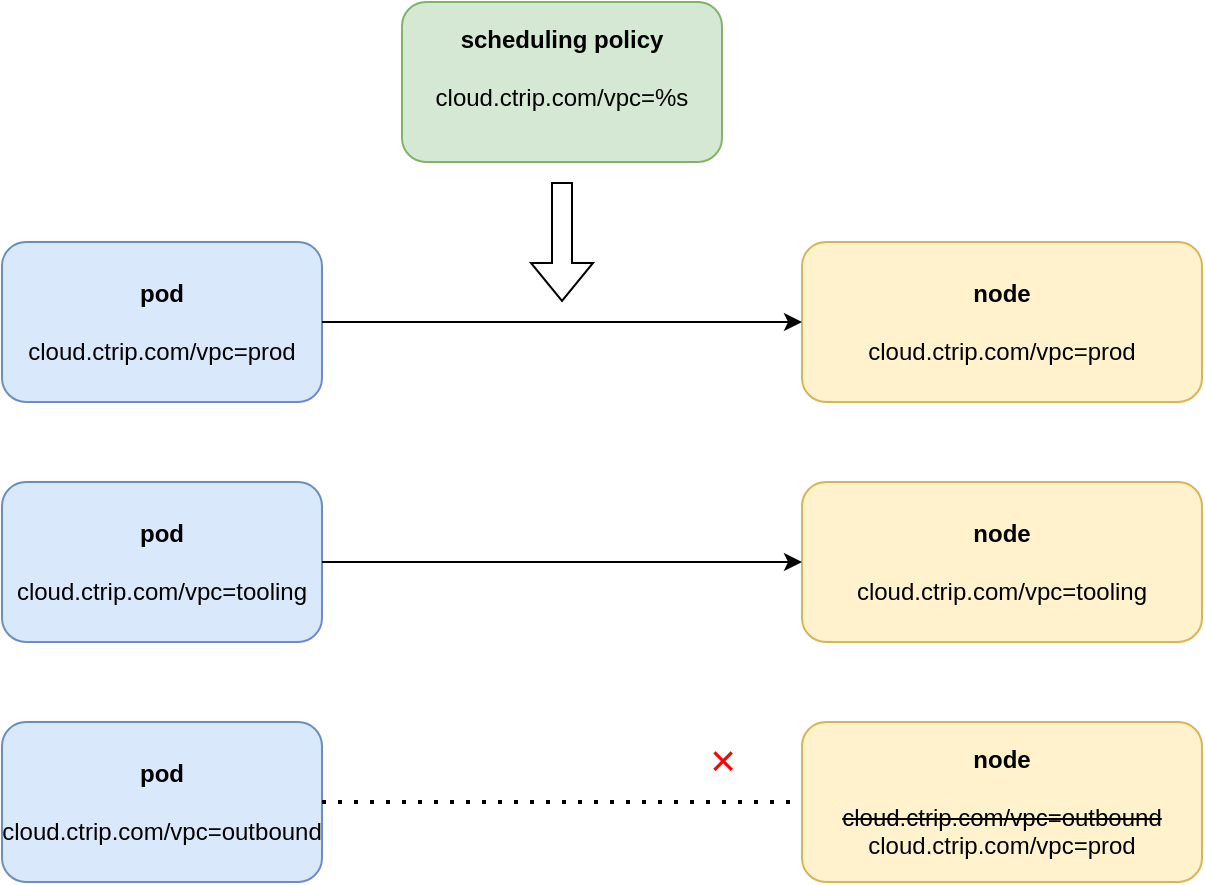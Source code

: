 <mxfile version="24.3.1" type="github">
  <diagram name="Page-1" id="uoZR4GT27L_US-wSKYmC">
    <mxGraphModel dx="1060" dy="621" grid="1" gridSize="10" guides="1" tooltips="1" connect="1" arrows="1" fold="1" page="1" pageScale="1" pageWidth="850" pageHeight="1100" math="0" shadow="0">
      <root>
        <mxCell id="0" />
        <mxCell id="1" parent="0" />
        <mxCell id="QvjEz7vurlaQxVK8F5nL-1" value="&lt;b&gt;pod&lt;/b&gt;&lt;div&gt;&lt;br&gt;&lt;/div&gt;&lt;div&gt;cloud.ctrip.com/vpc=prod&lt;/div&gt;" style="rounded=1;whiteSpace=wrap;html=1;fillColor=#dae8fc;strokeColor=#6c8ebf;" vertex="1" parent="1">
          <mxGeometry x="120" y="240" width="160" height="80" as="geometry" />
        </mxCell>
        <mxCell id="QvjEz7vurlaQxVK8F5nL-3" value="&lt;b&gt;pod&lt;/b&gt;&lt;div&gt;&lt;br&gt;&lt;/div&gt;&lt;div&gt;cloud.ctrip.com/vpc=tooling&lt;/div&gt;" style="rounded=1;whiteSpace=wrap;html=1;fillColor=#dae8fc;strokeColor=#6c8ebf;" vertex="1" parent="1">
          <mxGeometry x="120" y="360" width="160" height="80" as="geometry" />
        </mxCell>
        <mxCell id="QvjEz7vurlaQxVK8F5nL-4" value="&lt;b&gt;pod&lt;/b&gt;&lt;div&gt;&lt;br&gt;&lt;/div&gt;&lt;div&gt;cloud.ctrip.com/vpc=outbound&lt;/div&gt;" style="rounded=1;whiteSpace=wrap;html=1;fillColor=#dae8fc;strokeColor=#6c8ebf;" vertex="1" parent="1">
          <mxGeometry x="120" y="480" width="160" height="80" as="geometry" />
        </mxCell>
        <mxCell id="QvjEz7vurlaQxVK8F5nL-5" value="&lt;b&gt;scheduling policy&lt;/b&gt;&lt;div&gt;&lt;br&gt;&lt;/div&gt;&lt;div&gt;cloud.ctrip.com/vpc=%s&lt;br&gt;&lt;div&gt;&lt;br&gt;&lt;/div&gt;&lt;/div&gt;" style="rounded=1;whiteSpace=wrap;html=1;fillColor=#d5e8d4;strokeColor=#82b366;" vertex="1" parent="1">
          <mxGeometry x="320" y="120" width="160" height="80" as="geometry" />
        </mxCell>
        <mxCell id="QvjEz7vurlaQxVK8F5nL-6" value="&lt;b&gt;node&lt;/b&gt;&lt;div&gt;&lt;br&gt;&lt;/div&gt;&lt;div&gt;cloud.ctrip.com/vpc=prod&lt;/div&gt;" style="rounded=1;whiteSpace=wrap;html=1;fillColor=#fff2cc;strokeColor=#d6b656;" vertex="1" parent="1">
          <mxGeometry x="520" y="240" width="200" height="80" as="geometry" />
        </mxCell>
        <mxCell id="QvjEz7vurlaQxVK8F5nL-7" value="&lt;b&gt;node&lt;/b&gt;&lt;div&gt;&lt;br&gt;&lt;/div&gt;&lt;div&gt;cloud.ctrip.com/vpc=tooling&lt;/div&gt;" style="rounded=1;whiteSpace=wrap;html=1;fillColor=#fff2cc;strokeColor=#d6b656;" vertex="1" parent="1">
          <mxGeometry x="520" y="360" width="200" height="80" as="geometry" />
        </mxCell>
        <mxCell id="QvjEz7vurlaQxVK8F5nL-8" value="&lt;b&gt;node&lt;/b&gt;&lt;div&gt;&lt;br&gt;&lt;/div&gt;&lt;div&gt;&lt;strike&gt;cloud.ctrip.com/vpc=outbound&lt;/strike&gt;&lt;/div&gt;&lt;div&gt;cloud.ctrip.com/vpc=prod&lt;/div&gt;" style="rounded=1;whiteSpace=wrap;html=1;fillColor=#fff2cc;strokeColor=#d6b656;" vertex="1" parent="1">
          <mxGeometry x="520" y="480" width="200" height="80" as="geometry" />
        </mxCell>
        <mxCell id="QvjEz7vurlaQxVK8F5nL-9" value="" style="endArrow=classic;html=1;rounded=0;entryX=0;entryY=0.5;entryDx=0;entryDy=0;exitX=1;exitY=0.5;exitDx=0;exitDy=0;" edge="1" parent="1" source="QvjEz7vurlaQxVK8F5nL-1" target="QvjEz7vurlaQxVK8F5nL-6">
          <mxGeometry width="50" height="50" relative="1" as="geometry">
            <mxPoint x="150" y="360" as="sourcePoint" />
            <mxPoint x="200" y="310" as="targetPoint" />
          </mxGeometry>
        </mxCell>
        <mxCell id="QvjEz7vurlaQxVK8F5nL-10" value="" style="shape=flexArrow;endArrow=classic;html=1;rounded=0;" edge="1" parent="1">
          <mxGeometry width="50" height="50" relative="1" as="geometry">
            <mxPoint x="400" y="210" as="sourcePoint" />
            <mxPoint x="400" y="270" as="targetPoint" />
          </mxGeometry>
        </mxCell>
        <mxCell id="QvjEz7vurlaQxVK8F5nL-11" value="" style="endArrow=classic;html=1;rounded=0;entryX=0;entryY=0.5;entryDx=0;entryDy=0;exitX=1;exitY=0.5;exitDx=0;exitDy=0;" edge="1" parent="1" source="QvjEz7vurlaQxVK8F5nL-3" target="QvjEz7vurlaQxVK8F5nL-7">
          <mxGeometry width="50" height="50" relative="1" as="geometry">
            <mxPoint x="290" y="290" as="sourcePoint" />
            <mxPoint x="530" y="290" as="targetPoint" />
          </mxGeometry>
        </mxCell>
        <mxCell id="QvjEz7vurlaQxVK8F5nL-14" value="" style="endArrow=none;dashed=1;html=1;dashPattern=1 3;strokeWidth=2;rounded=0;exitX=1;exitY=0.5;exitDx=0;exitDy=0;entryX=0;entryY=0.5;entryDx=0;entryDy=0;" edge="1" parent="1" source="QvjEz7vurlaQxVK8F5nL-4" target="QvjEz7vurlaQxVK8F5nL-8">
          <mxGeometry width="50" height="50" relative="1" as="geometry">
            <mxPoint x="260" y="410" as="sourcePoint" />
            <mxPoint x="310" y="360" as="targetPoint" />
          </mxGeometry>
        </mxCell>
        <mxCell id="QvjEz7vurlaQxVK8F5nL-15" value="×" style="edgeLabel;html=1;align=center;verticalAlign=middle;resizable=0;points=[];fontSize=22;labelBackgroundColor=none;fontColor=#FF0000;" vertex="1" connectable="0" parent="QvjEz7vurlaQxVK8F5nL-14">
          <mxGeometry x="0.014" y="-6" relative="1" as="geometry">
            <mxPoint x="78" y="-26" as="offset" />
          </mxGeometry>
        </mxCell>
      </root>
    </mxGraphModel>
  </diagram>
</mxfile>

